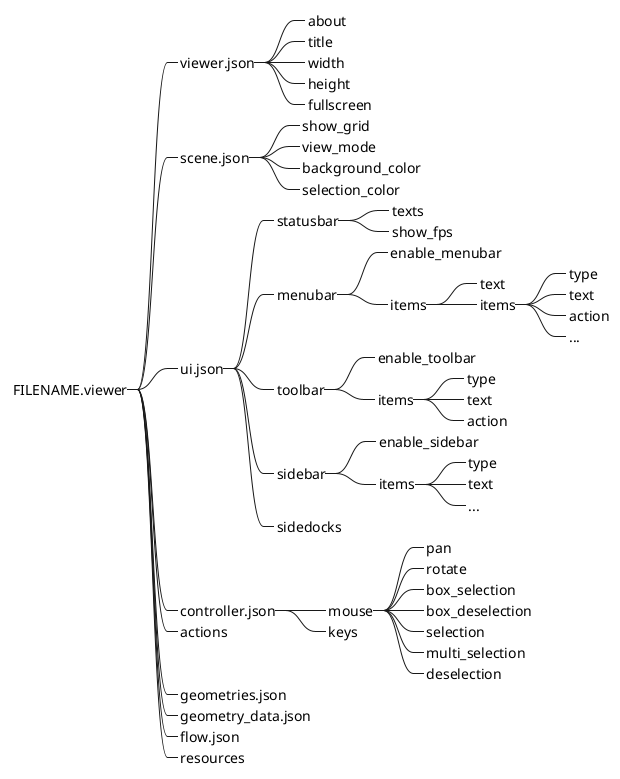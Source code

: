 @startmindmap
*_ FILENAME.viewer
    *_ viewer.json
        *_ about
        *_ title
        *_ width
        *_ height
        *_ fullscreen
    *_ scene.json
        *_ show_grid
        *_ view_mode
        *_ background_color
        *_ selection_color
    *_ ui.json
        *_ statusbar
            *_ texts
            *_ show_fps
        *_ menubar
            *_ enable_menubar
            *_ items
                *_ text
                *_ items
                    *_ type
                    *_ text
                    *_ action
                    *_ ...
        *_ toolbar
            *_ enable_toolbar
            *_ items
                *_ type
                *_ text
                *_ action
        *_ sidebar
            *_ enable_sidebar
            *_ items
                *_ type
                *_ text
                *_ ...
        *_ sidedocks
    *_ controller.json
        *_ mouse
            *_ pan
            *_ rotate
            *_ box_selection
            *_ box_deselection
            *_ selection
            *_ multi_selection
            *_ deselection
        *_ keys
    *_ actions
    *_ geometries.json
    *_ geometry_data.json
    *_ flow.json
    *_ resources
@endmindmap
